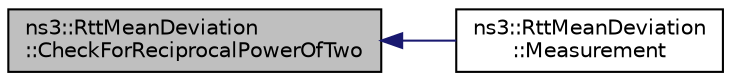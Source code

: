 digraph "ns3::RttMeanDeviation::CheckForReciprocalPowerOfTwo"
{
  edge [fontname="Helvetica",fontsize="10",labelfontname="Helvetica",labelfontsize="10"];
  node [fontname="Helvetica",fontsize="10",shape=record];
  rankdir="LR";
  Node1 [label="ns3::RttMeanDeviation\l::CheckForReciprocalPowerOfTwo",height=0.2,width=0.4,color="black", fillcolor="grey75", style="filled", fontcolor="black"];
  Node1 -> Node2 [dir="back",color="midnightblue",fontsize="10",style="solid"];
  Node2 [label="ns3::RttMeanDeviation\l::Measurement",height=0.2,width=0.4,color="black", fillcolor="white", style="filled",URL="$d5/d30/classns3_1_1RttMeanDeviation.html#a3e727dacebe30903b9c7ea084564c4e8",tooltip="Add a new measurement to the estimator. "];
}
